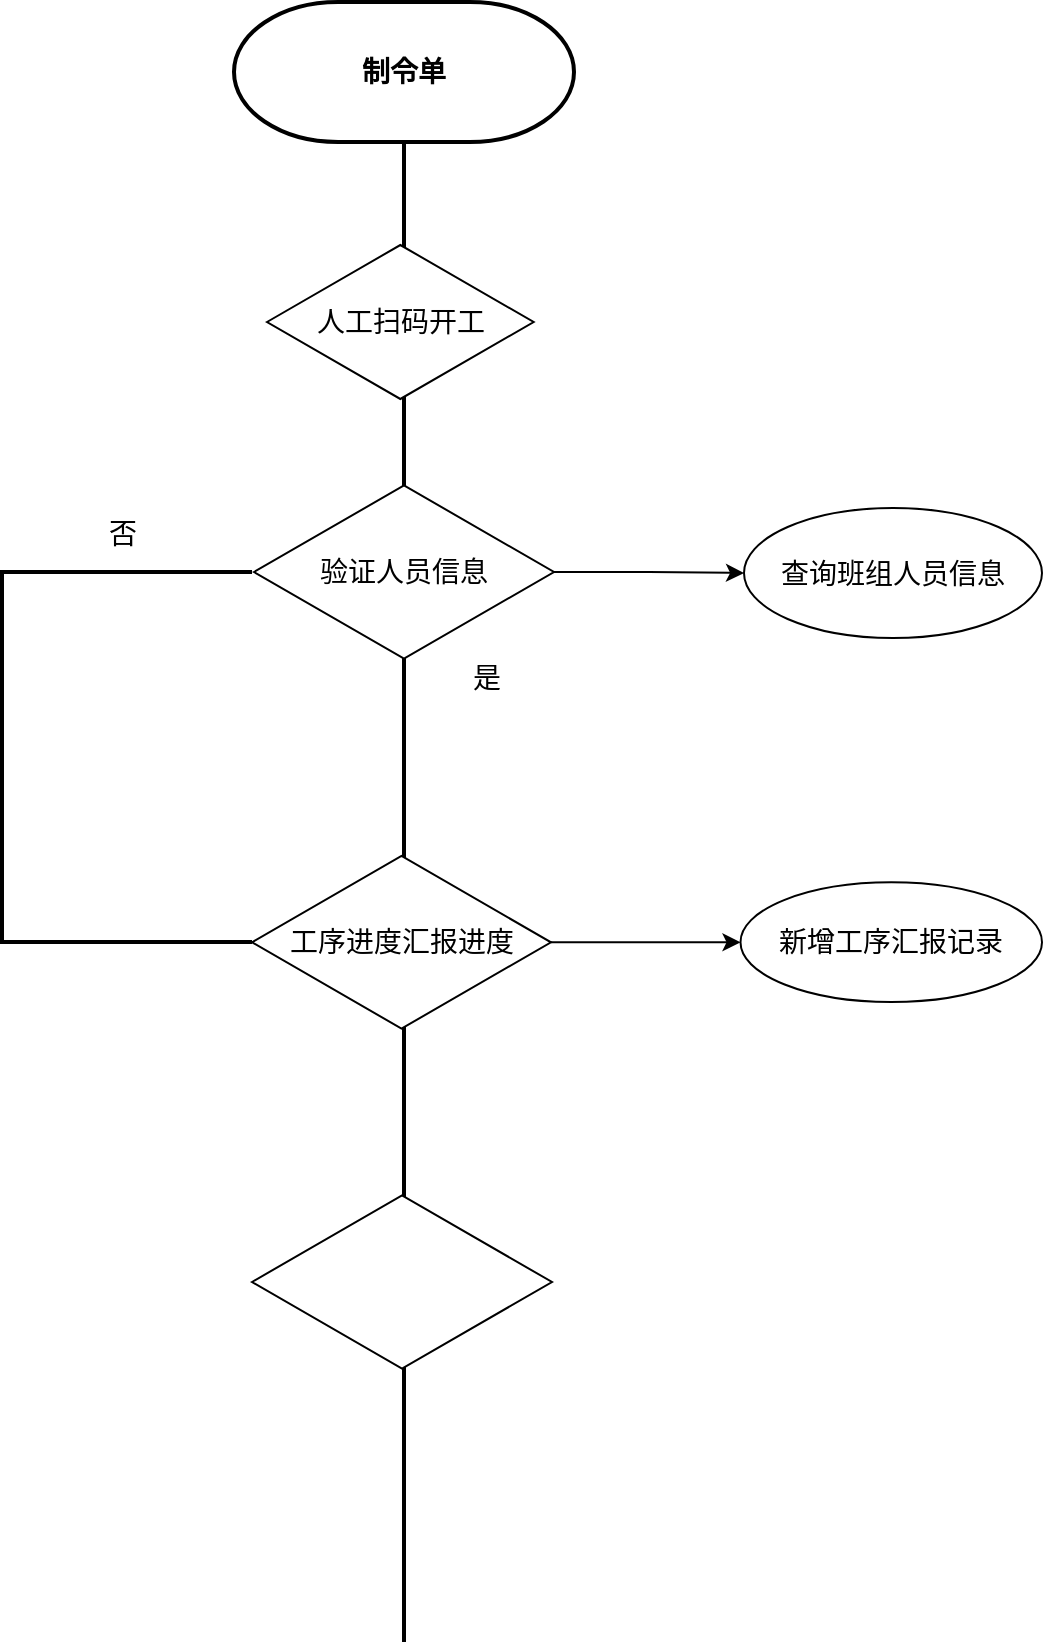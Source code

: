 <mxfile version="20.0.4" type="github">
  <diagram id="-Thg3NojDzIJrcwwlIQT" name="第 1 页">
    <mxGraphModel dx="1673" dy="925" grid="1" gridSize="10" guides="1" tooltips="1" connect="1" arrows="1" fold="1" page="1" pageScale="1" pageWidth="1654" pageHeight="2336" math="0" shadow="0">
      <root>
        <mxCell id="0" />
        <mxCell id="1" parent="0" />
        <mxCell id="zCkPLSWbQm5JxwFreFaJ-27" value="制令单" style="strokeWidth=2;html=1;shape=mxgraph.flowchart.terminator;whiteSpace=wrap;fontSize=14;fontStyle=1" vertex="1" parent="1">
          <mxGeometry x="636" y="160" width="170" height="70" as="geometry" />
        </mxCell>
        <mxCell id="zCkPLSWbQm5JxwFreFaJ-36" value="" style="line;strokeWidth=2;direction=south;html=1;" vertex="1" parent="1">
          <mxGeometry x="716" y="230" width="10" height="750" as="geometry" />
        </mxCell>
        <mxCell id="zCkPLSWbQm5JxwFreFaJ-31" value="人工扫码开工" style="html=1;whiteSpace=wrap;aspect=fixed;shape=isoRectangle;fontSize=14;" vertex="1" parent="1">
          <mxGeometry x="652.5" y="280" width="133.33" height="80" as="geometry" />
        </mxCell>
        <mxCell id="zCkPLSWbQm5JxwFreFaJ-53" value="" style="edgeStyle=orthogonalEdgeStyle;rounded=0;orthogonalLoop=1;jettySize=auto;html=1;fontSize=145;" edge="1" parent="1" source="zCkPLSWbQm5JxwFreFaJ-44" target="zCkPLSWbQm5JxwFreFaJ-52">
          <mxGeometry relative="1" as="geometry" />
        </mxCell>
        <mxCell id="zCkPLSWbQm5JxwFreFaJ-44" value="验证人员信息" style="html=1;whiteSpace=wrap;aspect=fixed;shape=isoRectangle;fontSize=14;" vertex="1" parent="1">
          <mxGeometry x="646" y="400" width="150" height="90" as="geometry" />
        </mxCell>
        <mxCell id="zCkPLSWbQm5JxwFreFaJ-48" value="" style="strokeWidth=2;html=1;shape=mxgraph.flowchart.annotation_1;align=left;pointerEvents=1;" vertex="1" parent="1">
          <mxGeometry x="520" y="445" width="125" height="185" as="geometry" />
        </mxCell>
        <mxCell id="zCkPLSWbQm5JxwFreFaJ-50" value="否" style="text;html=1;align=center;verticalAlign=middle;resizable=0;points=[];autosize=1;strokeColor=none;fillColor=none;fontSize=14;" vertex="1" parent="1">
          <mxGeometry x="560" y="411" width="40" height="30" as="geometry" />
        </mxCell>
        <mxCell id="zCkPLSWbQm5JxwFreFaJ-51" value="是" style="text;html=1;align=center;verticalAlign=middle;resizable=0;points=[];autosize=1;strokeColor=none;fillColor=none;fontSize=14;" vertex="1" parent="1">
          <mxGeometry x="742" y="483" width="40" height="30" as="geometry" />
        </mxCell>
        <mxCell id="zCkPLSWbQm5JxwFreFaJ-52" value="查询班组人员信息" style="ellipse;whiteSpace=wrap;html=1;fontSize=14;" vertex="1" parent="1">
          <mxGeometry x="891" y="413" width="149" height="65" as="geometry" />
        </mxCell>
        <mxCell id="zCkPLSWbQm5JxwFreFaJ-58" value="" style="edgeStyle=orthogonalEdgeStyle;rounded=0;orthogonalLoop=1;jettySize=auto;html=1;fontSize=14;" edge="1" parent="1" source="zCkPLSWbQm5JxwFreFaJ-54" target="zCkPLSWbQm5JxwFreFaJ-57">
          <mxGeometry relative="1" as="geometry" />
        </mxCell>
        <mxCell id="zCkPLSWbQm5JxwFreFaJ-54" value="&lt;font style=&quot;font-size: 14px;&quot;&gt;工序进度汇报进度&lt;/font&gt;" style="html=1;whiteSpace=wrap;aspect=fixed;shape=isoRectangle;fontSize=14;" vertex="1" parent="1">
          <mxGeometry x="645" y="585.3" width="149.5" height="89.7" as="geometry" />
        </mxCell>
        <mxCell id="zCkPLSWbQm5JxwFreFaJ-56" value="" style="html=1;whiteSpace=wrap;aspect=fixed;shape=isoRectangle;fontSize=14;" vertex="1" parent="1">
          <mxGeometry x="645" y="755" width="150" height="90" as="geometry" />
        </mxCell>
        <mxCell id="zCkPLSWbQm5JxwFreFaJ-57" value="新增工序汇报记录" style="ellipse;whiteSpace=wrap;html=1;fontSize=14;" vertex="1" parent="1">
          <mxGeometry x="889.25" y="600.15" width="150.75" height="59.85" as="geometry" />
        </mxCell>
      </root>
    </mxGraphModel>
  </diagram>
</mxfile>
